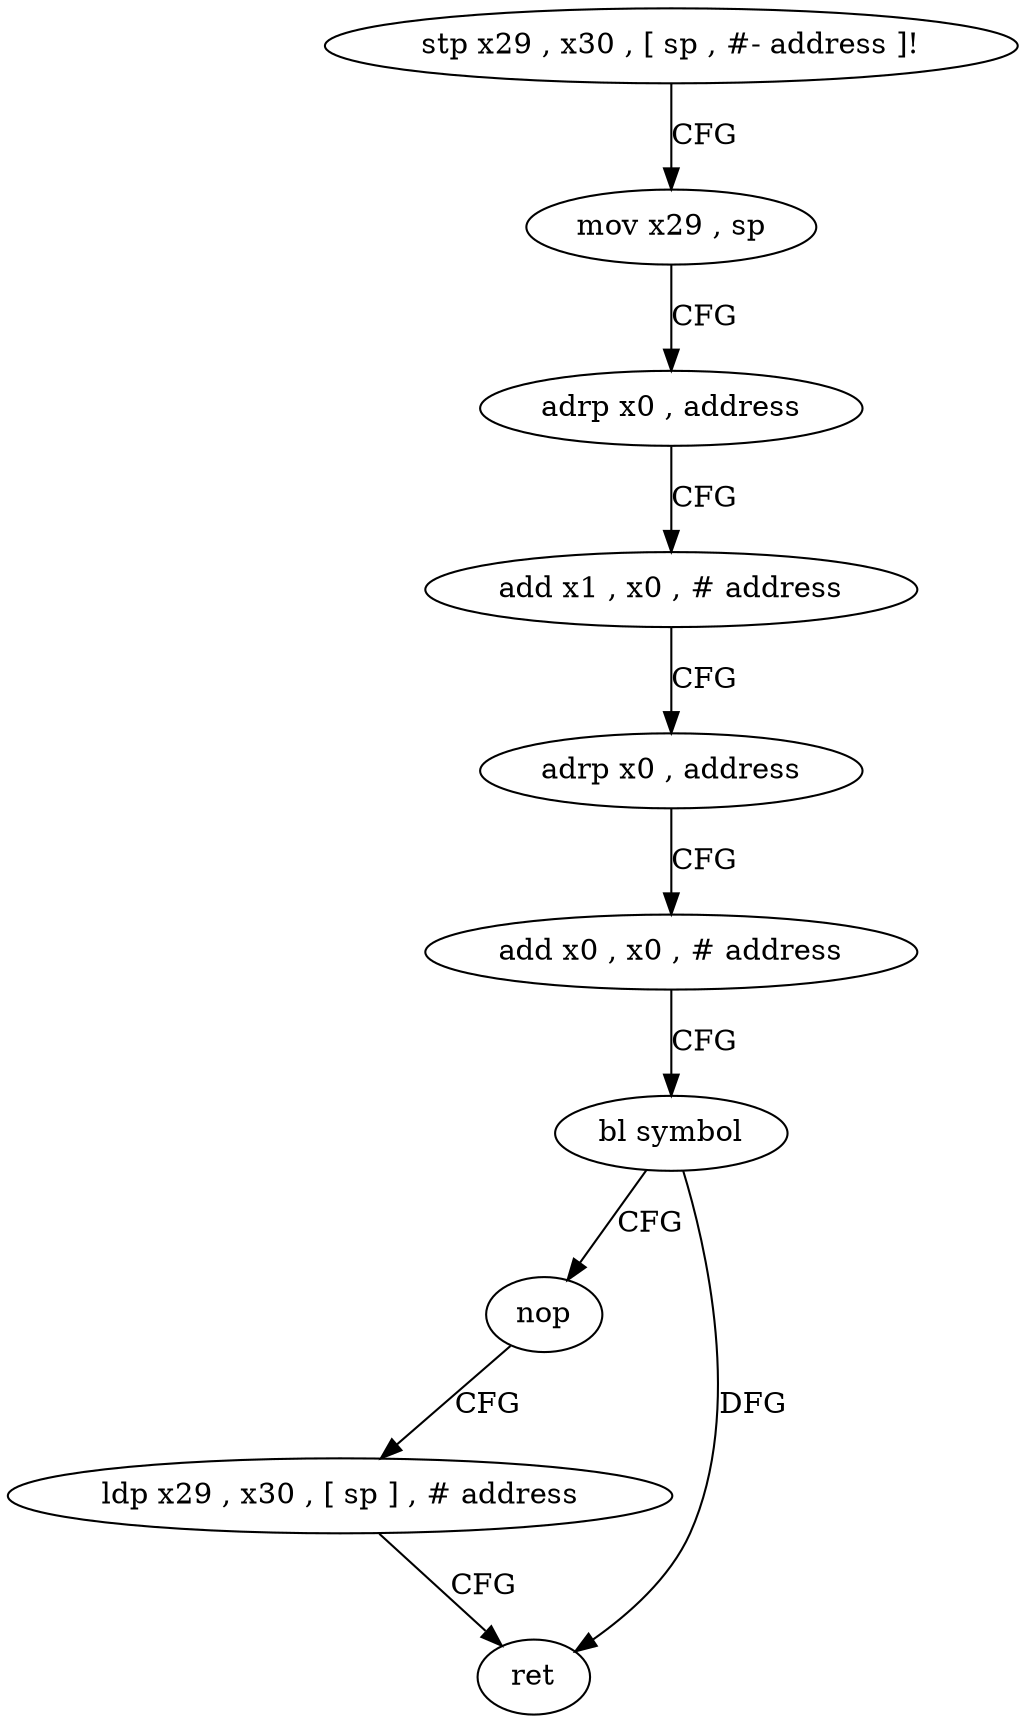 digraph "func" {
"78752" [label = "stp x29 , x30 , [ sp , #- address ]!" ]
"78756" [label = "mov x29 , sp" ]
"78760" [label = "adrp x0 , address" ]
"78764" [label = "add x1 , x0 , # address" ]
"78768" [label = "adrp x0 , address" ]
"78772" [label = "add x0 , x0 , # address" ]
"78776" [label = "bl symbol" ]
"78780" [label = "nop" ]
"78784" [label = "ldp x29 , x30 , [ sp ] , # address" ]
"78788" [label = "ret" ]
"78752" -> "78756" [ label = "CFG" ]
"78756" -> "78760" [ label = "CFG" ]
"78760" -> "78764" [ label = "CFG" ]
"78764" -> "78768" [ label = "CFG" ]
"78768" -> "78772" [ label = "CFG" ]
"78772" -> "78776" [ label = "CFG" ]
"78776" -> "78780" [ label = "CFG" ]
"78776" -> "78788" [ label = "DFG" ]
"78780" -> "78784" [ label = "CFG" ]
"78784" -> "78788" [ label = "CFG" ]
}
